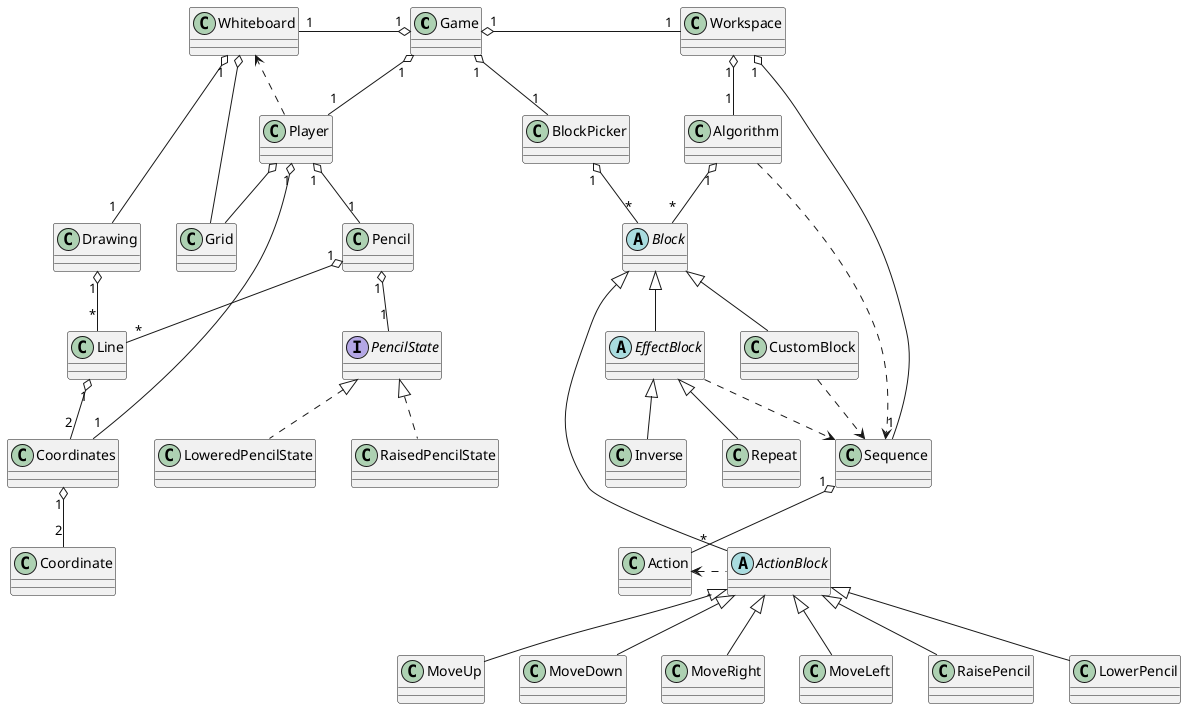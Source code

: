 @startuml
class Game {

}

class Player {

}

class Coordinates {

}

class Coordinate {

}

class Pencil {

}

interface PencilState {

}

class RaisedPencilState {

}

class LoweredPencilState {

}

class Whiteboard {

}


class Drawing {

}

class Line {

}

class Workspace {

}

class Algorithm {

}

class Sequence {

}

class Action {

}

class BlockPicker {

}


abstract class Block {

}

abstract class ActionBlock {

}

abstract class EffectBlock {

}

class MoveUp {

}

class MoveDown {

}

class MoveRight {

}

class MoveLeft {

}

class RaisePencil {

}

class LowerPencil {

}

class Repeat {

}

class Inverse {

}

class CustomBlock {

}


class Grid {

}

Game "1" o-- "1" Player
Player "1" o-- "1" Coordinates
Coordinates "1" o-- "2" Coordinate
Player ..> Whiteboard

Player "1" o-- "1" Pencil
Pencil "1" o-- "1" PencilState
PencilState <|.. RaisedPencilState
PencilState <|.. LoweredPencilState

Game "1" o--left "1" Whiteboard
Whiteboard "1" o-- "1" Drawing
Drawing "1" o-- "*" Line
Line "1" o-- "2" Coordinates
Pencil "1" o-- "*" Line

Game "1" o-- "1" BlockPicker
BlockPicker "1" o-- "*" Block
Block <|-- EffectBlock
Block <|-- ActionBlock
Block <|-- CustomBlock

Game "1" o--right "1" Workspace
Workspace "1" o-- "1" Algorithm
Algorithm "1" o-- "*" Block


Workspace "1" o-- "1" Sequence
Sequence "1" o-- "*" Action

ActionBlock <|-- MoveUp
ActionBlock <|-- MoveDown
ActionBlock <|-- MoveRight
ActionBlock <|-- MoveLeft
ActionBlock <|-- LowerPencil
ActionBlock <|-- RaisePencil
Action <..right ActionBlock

EffectBlock <|-- Repeat
EffectBlock <|-- Inverse



Player o-- Grid
Whiteboard o--Grid


Algorithm ..> Sequence
EffectBlock ..> Sequence
CustomBlock ..> Sequence
@enduml